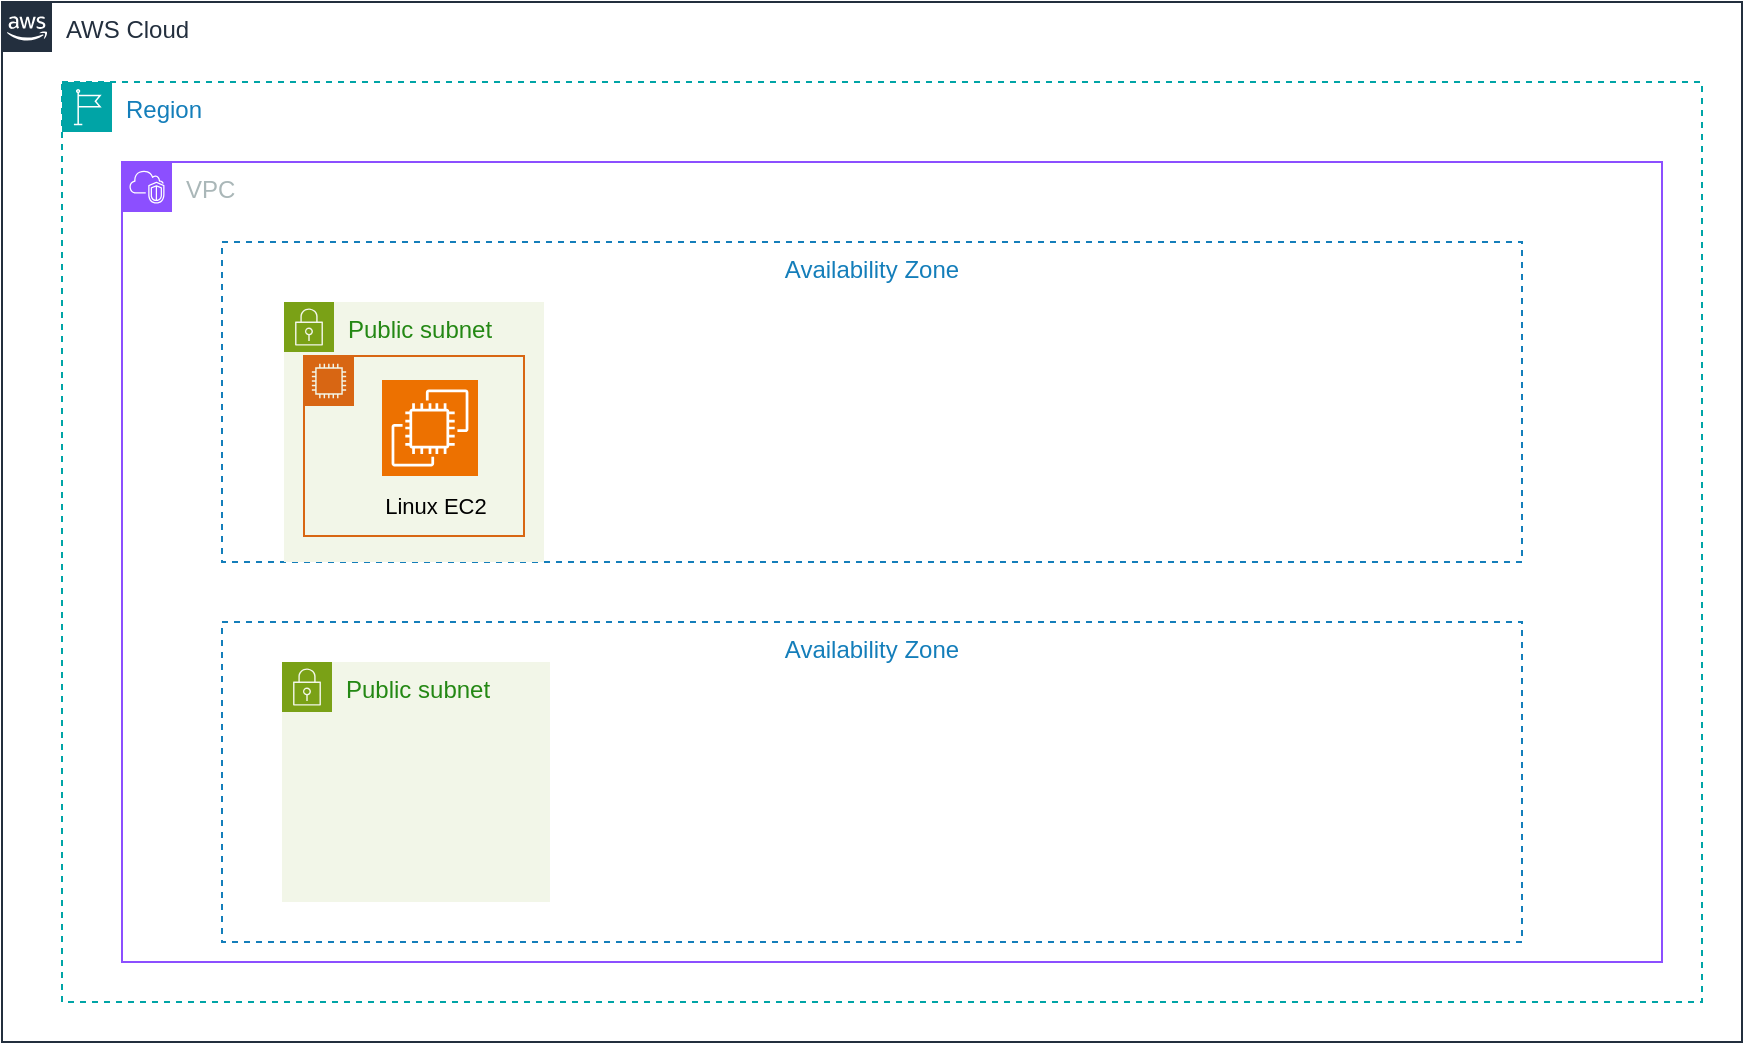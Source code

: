 <mxfile version="26.2.5">
  <diagram id="Ht1M8jgEwFfnCIfOTk4-" name="Page-1">
    <mxGraphModel dx="948" dy="515" grid="1" gridSize="10" guides="1" tooltips="1" connect="1" arrows="1" fold="1" page="1" pageScale="1" pageWidth="1169" pageHeight="827" math="0" shadow="0">
      <root>
        <mxCell id="0" />
        <mxCell id="1" parent="0" />
        <mxCell id="5SgZXuhHgY7JFi6Utp-u-1" value="AWS Cloud" style="points=[[0,0],[0.25,0],[0.5,0],[0.75,0],[1,0],[1,0.25],[1,0.5],[1,0.75],[1,1],[0.75,1],[0.5,1],[0.25,1],[0,1],[0,0.75],[0,0.5],[0,0.25]];outlineConnect=0;gradientColor=none;html=1;whiteSpace=wrap;fontSize=12;fontStyle=0;container=1;pointerEvents=0;collapsible=0;recursiveResize=0;shape=mxgraph.aws4.group;grIcon=mxgraph.aws4.group_aws_cloud_alt;strokeColor=#232F3E;fillColor=none;verticalAlign=top;align=left;spacingLeft=30;fontColor=#232F3E;dashed=0;" vertex="1" parent="1">
          <mxGeometry x="260" y="240" width="870" height="520" as="geometry" />
        </mxCell>
        <mxCell id="5SgZXuhHgY7JFi6Utp-u-3" value="Region" style="points=[[0,0],[0.25,0],[0.5,0],[0.75,0],[1,0],[1,0.25],[1,0.5],[1,0.75],[1,1],[0.75,1],[0.5,1],[0.25,1],[0,1],[0,0.75],[0,0.5],[0,0.25]];outlineConnect=0;gradientColor=none;html=1;whiteSpace=wrap;fontSize=12;fontStyle=0;container=1;pointerEvents=0;collapsible=0;recursiveResize=0;shape=mxgraph.aws4.group;grIcon=mxgraph.aws4.group_region;strokeColor=#00A4A6;fillColor=none;verticalAlign=top;align=left;spacingLeft=30;fontColor=#147EBA;dashed=1;" vertex="1" parent="5SgZXuhHgY7JFi6Utp-u-1">
          <mxGeometry x="30" y="40" width="820" height="460" as="geometry" />
        </mxCell>
        <mxCell id="5SgZXuhHgY7JFi6Utp-u-4" value="VPC" style="points=[[0,0],[0.25,0],[0.5,0],[0.75,0],[1,0],[1,0.25],[1,0.5],[1,0.75],[1,1],[0.75,1],[0.5,1],[0.25,1],[0,1],[0,0.75],[0,0.5],[0,0.25]];outlineConnect=0;gradientColor=none;html=1;whiteSpace=wrap;fontSize=12;fontStyle=0;container=1;pointerEvents=0;collapsible=0;recursiveResize=0;shape=mxgraph.aws4.group;grIcon=mxgraph.aws4.group_vpc2;strokeColor=#8C4FFF;fillColor=none;verticalAlign=top;align=left;spacingLeft=30;fontColor=#AAB7B8;dashed=0;" vertex="1" parent="5SgZXuhHgY7JFi6Utp-u-3">
          <mxGeometry x="30" y="40" width="770" height="400" as="geometry" />
        </mxCell>
        <mxCell id="5SgZXuhHgY7JFi6Utp-u-6" value="Availability Zone" style="fillColor=none;strokeColor=#147EBA;dashed=1;verticalAlign=top;fontStyle=0;fontColor=#147EBA;whiteSpace=wrap;html=1;" vertex="1" parent="5SgZXuhHgY7JFi6Utp-u-4">
          <mxGeometry x="50" y="40" width="650" height="160" as="geometry" />
        </mxCell>
        <mxCell id="5SgZXuhHgY7JFi6Utp-u-7" value="Availability Zone" style="fillColor=none;strokeColor=#147EBA;dashed=1;verticalAlign=top;fontStyle=0;fontColor=#147EBA;whiteSpace=wrap;html=1;movable=0;resizable=0;rotatable=0;deletable=0;editable=0;locked=1;connectable=0;" vertex="1" parent="5SgZXuhHgY7JFi6Utp-u-4">
          <mxGeometry x="50" y="230" width="650" height="160" as="geometry" />
        </mxCell>
        <mxCell id="5SgZXuhHgY7JFi6Utp-u-9" value="Public subnet" style="points=[[0,0],[0.25,0],[0.5,0],[0.75,0],[1,0],[1,0.25],[1,0.5],[1,0.75],[1,1],[0.75,1],[0.5,1],[0.25,1],[0,1],[0,0.75],[0,0.5],[0,0.25]];outlineConnect=0;gradientColor=none;html=1;whiteSpace=wrap;fontSize=12;fontStyle=0;container=1;pointerEvents=0;collapsible=0;recursiveResize=0;shape=mxgraph.aws4.group;grIcon=mxgraph.aws4.group_security_group;grStroke=0;strokeColor=#7AA116;fillColor=#F2F6E8;verticalAlign=top;align=left;spacingLeft=30;fontColor=#248814;dashed=0;" vertex="1" parent="5SgZXuhHgY7JFi6Utp-u-4">
          <mxGeometry x="81" y="70" width="130" height="130" as="geometry" />
        </mxCell>
        <mxCell id="5SgZXuhHgY7JFi6Utp-u-11" value="" style="points=[[0,0],[0.25,0],[0.5,0],[0.75,0],[1,0],[1,0.25],[1,0.5],[1,0.75],[1,1],[0.75,1],[0.5,1],[0.25,1],[0,1],[0,0.75],[0,0.5],[0,0.25]];outlineConnect=0;gradientColor=none;html=1;whiteSpace=wrap;fontSize=12;fontStyle=0;container=1;pointerEvents=0;collapsible=0;recursiveResize=0;shape=mxgraph.aws4.group;grIcon=mxgraph.aws4.group_ec2_instance_contents;strokeColor=#D86613;fillColor=none;verticalAlign=top;align=left;spacingLeft=30;fontColor=#D86613;dashed=0;" vertex="1" parent="5SgZXuhHgY7JFi6Utp-u-9">
          <mxGeometry x="10" y="27" width="110" height="90" as="geometry" />
        </mxCell>
        <object label="" id="5SgZXuhHgY7JFi6Utp-u-13">
          <mxCell style="sketch=0;points=[[0,0,0],[0.25,0,0],[0.5,0,0],[0.75,0,0],[1,0,0],[0,1,0],[0.25,1,0],[0.5,1,0],[0.75,1,0],[1,1,0],[0,0.25,0],[0,0.5,0],[0,0.75,0],[1,0.25,0],[1,0.5,0],[1,0.75,0]];outlineConnect=0;fontColor=#232F3E;fillColor=#ED7100;strokeColor=#ffffff;dashed=0;verticalLabelPosition=bottom;verticalAlign=top;align=center;html=1;fontSize=12;fontStyle=0;aspect=fixed;shape=mxgraph.aws4.resourceIcon;resIcon=mxgraph.aws4.ec2;" vertex="1" parent="5SgZXuhHgY7JFi6Utp-u-11">
            <mxGeometry x="39" y="12" width="48" height="48" as="geometry" />
          </mxCell>
        </object>
        <mxCell id="5SgZXuhHgY7JFi6Utp-u-16" value="Linux EC2" style="text;html=1;align=center;verticalAlign=middle;whiteSpace=wrap;rounded=0;fontSize=11;" vertex="1" parent="5SgZXuhHgY7JFi6Utp-u-11">
          <mxGeometry x="36" y="60" width="60" height="30" as="geometry" />
        </mxCell>
        <mxCell id="5SgZXuhHgY7JFi6Utp-u-10" value="Public subnet" style="outlineConnect=0;gradientColor=none;html=1;whiteSpace=wrap;fontSize=12;fontStyle=0;container=1;pointerEvents=0;collapsible=0;recursiveResize=0;shape=mxgraph.aws4.group;grIcon=mxgraph.aws4.group_security_group;grStroke=0;strokeColor=#7AA116;fillColor=#F2F6E8;verticalAlign=top;align=left;spacingLeft=30;fontColor=#248814;dashed=0;direction=east;" vertex="1" parent="5SgZXuhHgY7JFi6Utp-u-4">
          <mxGeometry x="80" y="250" width="134" height="120" as="geometry" />
        </mxCell>
      </root>
    </mxGraphModel>
  </diagram>
</mxfile>
